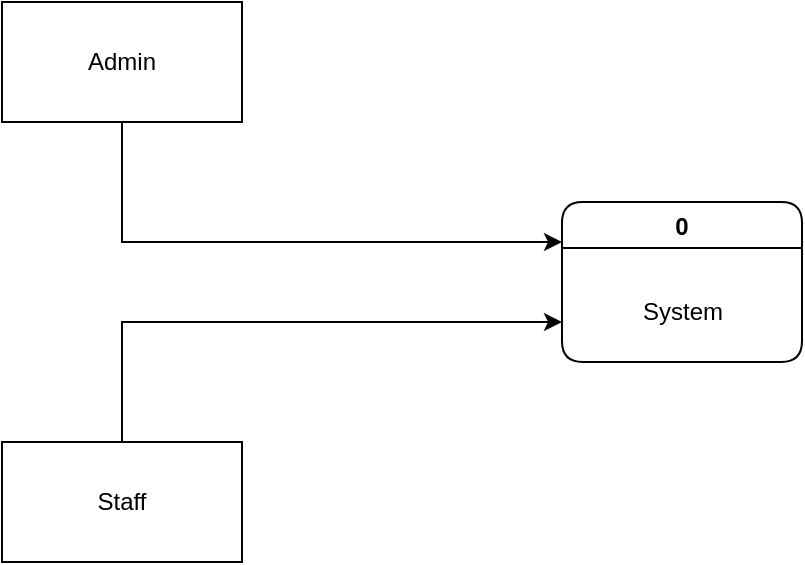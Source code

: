 <mxfile version="22.1.0" type="github">
  <diagram name="Page-1" id="9gFdOeANrFaj8DjQqMcg">
    <mxGraphModel dx="880" dy="468" grid="1" gridSize="10" guides="1" tooltips="1" connect="1" arrows="1" fold="1" page="1" pageScale="1" pageWidth="850" pageHeight="1100" math="0" shadow="0">
      <root>
        <mxCell id="0" />
        <mxCell id="1" parent="0" />
        <mxCell id="jJBmCFS-C7qFisjPrice-5" value="0" style="swimlane;rounded=1;" vertex="1" parent="1">
          <mxGeometry x="360" y="200" width="120" height="80" as="geometry" />
        </mxCell>
        <mxCell id="jJBmCFS-C7qFisjPrice-6" value="System" style="text;html=1;align=center;verticalAlign=middle;resizable=0;points=[];autosize=1;strokeColor=none;fillColor=none;" vertex="1" parent="jJBmCFS-C7qFisjPrice-5">
          <mxGeometry x="30" y="40" width="60" height="30" as="geometry" />
        </mxCell>
        <mxCell id="jJBmCFS-C7qFisjPrice-10" style="edgeStyle=orthogonalEdgeStyle;rounded=0;orthogonalLoop=1;jettySize=auto;html=1;exitX=0.5;exitY=1;exitDx=0;exitDy=0;entryX=0;entryY=0.25;entryDx=0;entryDy=0;" edge="1" parent="1" source="jJBmCFS-C7qFisjPrice-7" target="jJBmCFS-C7qFisjPrice-5">
          <mxGeometry relative="1" as="geometry" />
        </mxCell>
        <mxCell id="jJBmCFS-C7qFisjPrice-7" value="Admin" style="rounded=0;whiteSpace=wrap;html=1;" vertex="1" parent="1">
          <mxGeometry x="80" y="100" width="120" height="60" as="geometry" />
        </mxCell>
        <mxCell id="jJBmCFS-C7qFisjPrice-9" style="edgeStyle=orthogonalEdgeStyle;rounded=0;orthogonalLoop=1;jettySize=auto;html=1;exitX=0.5;exitY=0;exitDx=0;exitDy=0;entryX=0;entryY=0.75;entryDx=0;entryDy=0;" edge="1" parent="1" source="jJBmCFS-C7qFisjPrice-8" target="jJBmCFS-C7qFisjPrice-5">
          <mxGeometry relative="1" as="geometry" />
        </mxCell>
        <mxCell id="jJBmCFS-C7qFisjPrice-8" value="Staff" style="rounded=0;whiteSpace=wrap;html=1;" vertex="1" parent="1">
          <mxGeometry x="80" y="320" width="120" height="60" as="geometry" />
        </mxCell>
      </root>
    </mxGraphModel>
  </diagram>
</mxfile>
